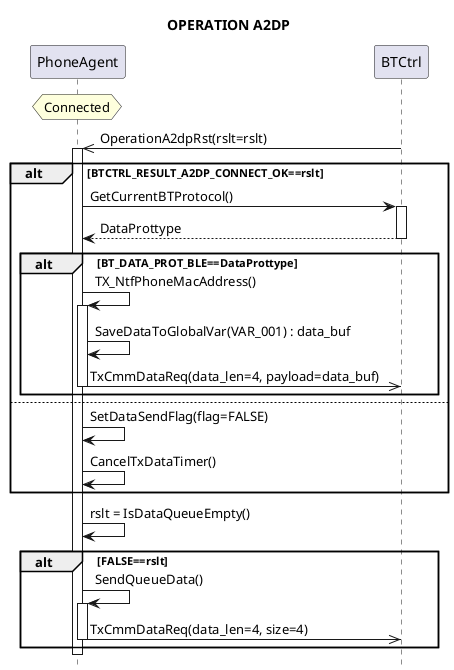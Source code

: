 @startuml

title OPERATION A2DP
hide footbox

participant PhoneAgent
participant BTCtrl

hnote over PhoneAgent : Connected
BTCtrl->>PhoneAgent : OperationA2dpRst(rslt=rslt)
activate PhoneAgent
alt BTCTRL_RESULT_A2DP_CONNECT_OK==rslt
PhoneAgent->BTCtrl:GetCurrentBTProtocol()
activate BTCtrl
BTCtrl-->PhoneAgent:DataProttype
deactivate BTCtrl
alt BT_DATA_PROT_BLE==DataProttype
PhoneAgent->PhoneAgent:TX_NtfPhoneMacAddress()
activate PhoneAgent
PhoneAgent->PhoneAgent : SaveDataToGlobalVar(VAR_001) : data_buf
PhoneAgent->>BTCtrl : TxCmmDataReq(data_len=4, payload=data_buf)
deactivate PhoneAgent
end alt
else
PhoneAgent->PhoneAgent:SetDataSendFlag(flag=FALSE)
PhoneAgent->PhoneAgent:CancelTxDataTimer()
end alt

PhoneAgent->PhoneAgent:rslt = IsDataQueueEmpty()
alt FALSE==rslt
PhoneAgent->PhoneAgent:SendQueueData()
activate PhoneAgent
PhoneAgent->>BTCtrl : TxCmmDataReq(data_len=4, size=4)
deactivate PhoneAgent
end alt
deactivate PhoneAgent
deactivate PhoneAgent
@enduml
